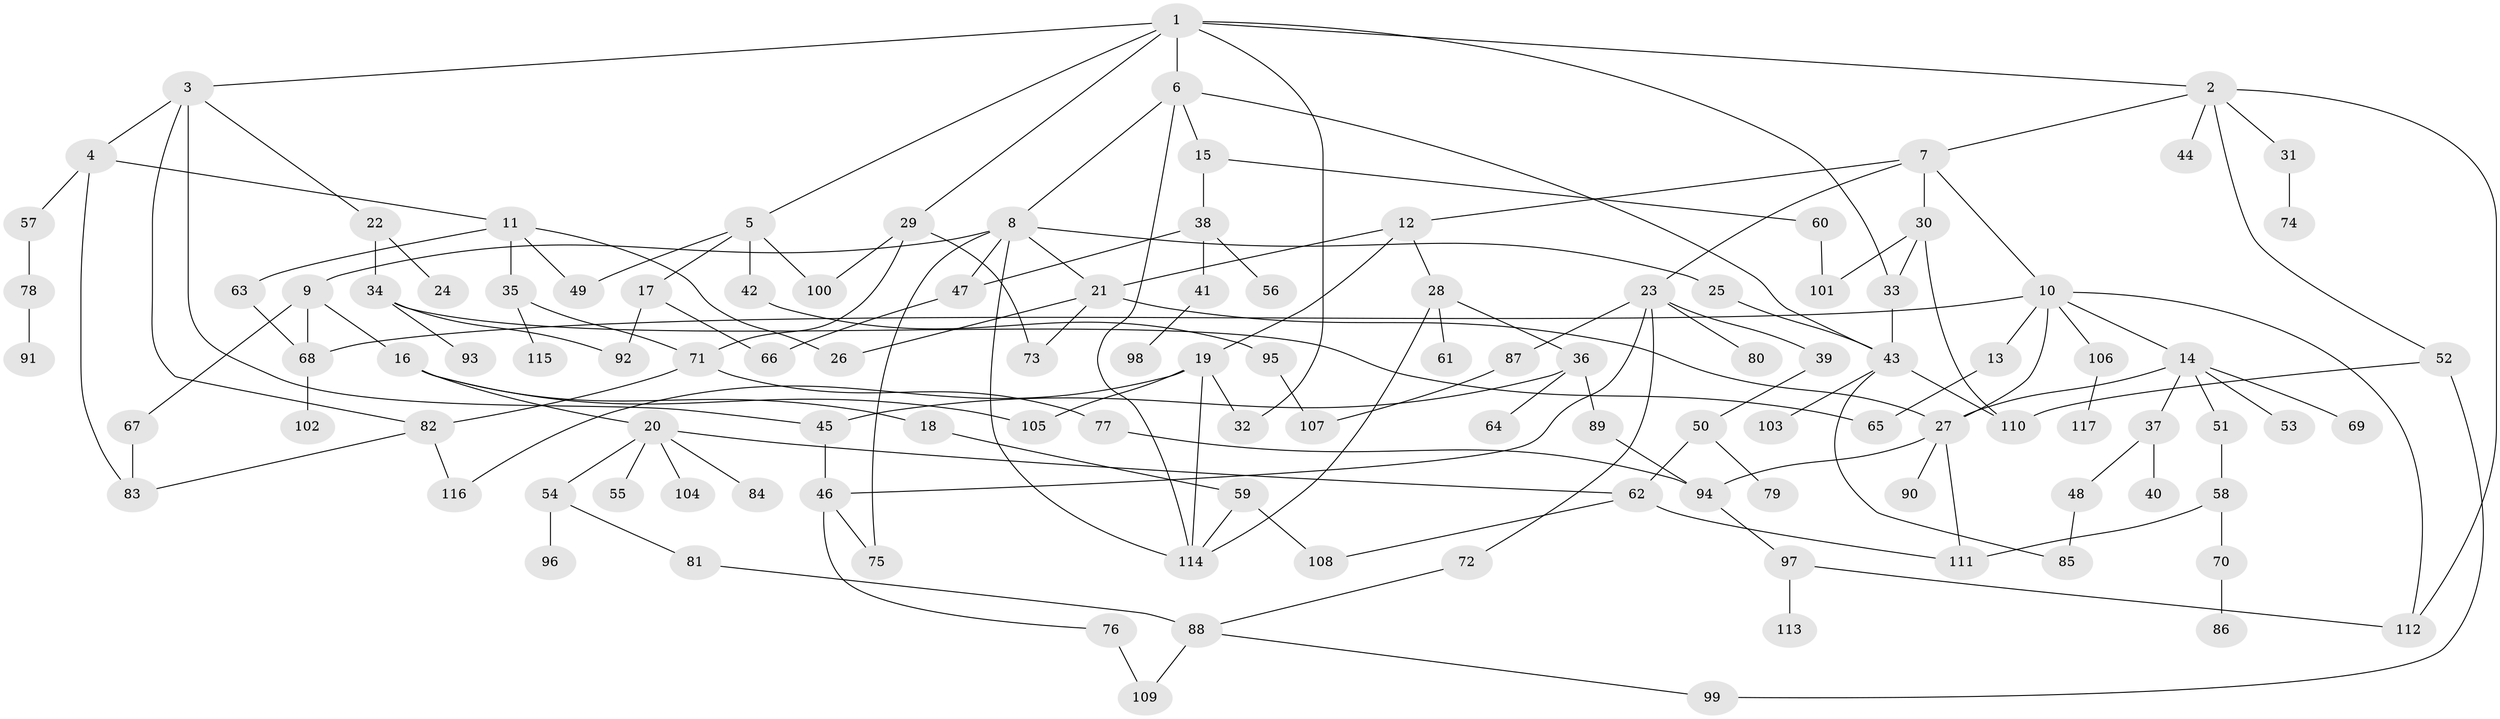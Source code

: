 // coarse degree distribution, {8: 0.039473684210526314, 6: 0.039473684210526314, 4: 0.13157894736842105, 5: 0.09210526315789473, 7: 0.02631578947368421, 9: 0.013157894736842105, 2: 0.2894736842105263, 3: 0.15789473684210525, 1: 0.21052631578947367}
// Generated by graph-tools (version 1.1) at 2025/41/03/06/25 10:41:27]
// undirected, 117 vertices, 162 edges
graph export_dot {
graph [start="1"]
  node [color=gray90,style=filled];
  1;
  2;
  3;
  4;
  5;
  6;
  7;
  8;
  9;
  10;
  11;
  12;
  13;
  14;
  15;
  16;
  17;
  18;
  19;
  20;
  21;
  22;
  23;
  24;
  25;
  26;
  27;
  28;
  29;
  30;
  31;
  32;
  33;
  34;
  35;
  36;
  37;
  38;
  39;
  40;
  41;
  42;
  43;
  44;
  45;
  46;
  47;
  48;
  49;
  50;
  51;
  52;
  53;
  54;
  55;
  56;
  57;
  58;
  59;
  60;
  61;
  62;
  63;
  64;
  65;
  66;
  67;
  68;
  69;
  70;
  71;
  72;
  73;
  74;
  75;
  76;
  77;
  78;
  79;
  80;
  81;
  82;
  83;
  84;
  85;
  86;
  87;
  88;
  89;
  90;
  91;
  92;
  93;
  94;
  95;
  96;
  97;
  98;
  99;
  100;
  101;
  102;
  103;
  104;
  105;
  106;
  107;
  108;
  109;
  110;
  111;
  112;
  113;
  114;
  115;
  116;
  117;
  1 -- 2;
  1 -- 3;
  1 -- 5;
  1 -- 6;
  1 -- 29;
  1 -- 32;
  1 -- 33;
  2 -- 7;
  2 -- 31;
  2 -- 44;
  2 -- 52;
  2 -- 112;
  3 -- 4;
  3 -- 22;
  3 -- 45;
  3 -- 82;
  4 -- 11;
  4 -- 57;
  4 -- 83;
  5 -- 17;
  5 -- 42;
  5 -- 49;
  5 -- 100;
  6 -- 8;
  6 -- 15;
  6 -- 114;
  6 -- 43;
  7 -- 10;
  7 -- 12;
  7 -- 23;
  7 -- 30;
  8 -- 9;
  8 -- 21;
  8 -- 25;
  8 -- 47;
  8 -- 75;
  8 -- 114;
  9 -- 16;
  9 -- 67;
  9 -- 68;
  10 -- 13;
  10 -- 14;
  10 -- 106;
  10 -- 112;
  10 -- 27;
  10 -- 68;
  11 -- 35;
  11 -- 63;
  11 -- 49;
  11 -- 26;
  12 -- 19;
  12 -- 28;
  12 -- 21;
  13 -- 65;
  14 -- 27;
  14 -- 37;
  14 -- 51;
  14 -- 53;
  14 -- 69;
  15 -- 38;
  15 -- 60;
  16 -- 18;
  16 -- 20;
  16 -- 105;
  17 -- 92;
  17 -- 66;
  18 -- 59;
  19 -- 32;
  19 -- 105;
  19 -- 114;
  19 -- 116;
  20 -- 54;
  20 -- 55;
  20 -- 62;
  20 -- 84;
  20 -- 104;
  21 -- 26;
  21 -- 27;
  21 -- 73;
  22 -- 24;
  22 -- 34;
  23 -- 39;
  23 -- 46;
  23 -- 72;
  23 -- 80;
  23 -- 87;
  25 -- 43;
  27 -- 90;
  27 -- 94;
  27 -- 111;
  28 -- 36;
  28 -- 61;
  28 -- 114;
  29 -- 73;
  29 -- 71;
  29 -- 100;
  30 -- 33;
  30 -- 101;
  30 -- 110;
  31 -- 74;
  33 -- 43;
  34 -- 93;
  34 -- 92;
  34 -- 65;
  35 -- 71;
  35 -- 115;
  36 -- 64;
  36 -- 89;
  36 -- 45;
  37 -- 40;
  37 -- 48;
  38 -- 41;
  38 -- 56;
  38 -- 47;
  39 -- 50;
  41 -- 98;
  42 -- 95;
  43 -- 103;
  43 -- 85;
  43 -- 110;
  45 -- 46;
  46 -- 76;
  46 -- 75;
  47 -- 66;
  48 -- 85;
  50 -- 79;
  50 -- 62;
  51 -- 58;
  52 -- 99;
  52 -- 110;
  54 -- 81;
  54 -- 96;
  57 -- 78;
  58 -- 70;
  58 -- 111;
  59 -- 108;
  59 -- 114;
  60 -- 101;
  62 -- 111;
  62 -- 108;
  63 -- 68;
  67 -- 83;
  68 -- 102;
  70 -- 86;
  71 -- 77;
  71 -- 82;
  72 -- 88;
  76 -- 109;
  77 -- 94;
  78 -- 91;
  81 -- 88;
  82 -- 116;
  82 -- 83;
  87 -- 107;
  88 -- 99;
  88 -- 109;
  89 -- 94;
  94 -- 97;
  95 -- 107;
  97 -- 113;
  97 -- 112;
  106 -- 117;
}
